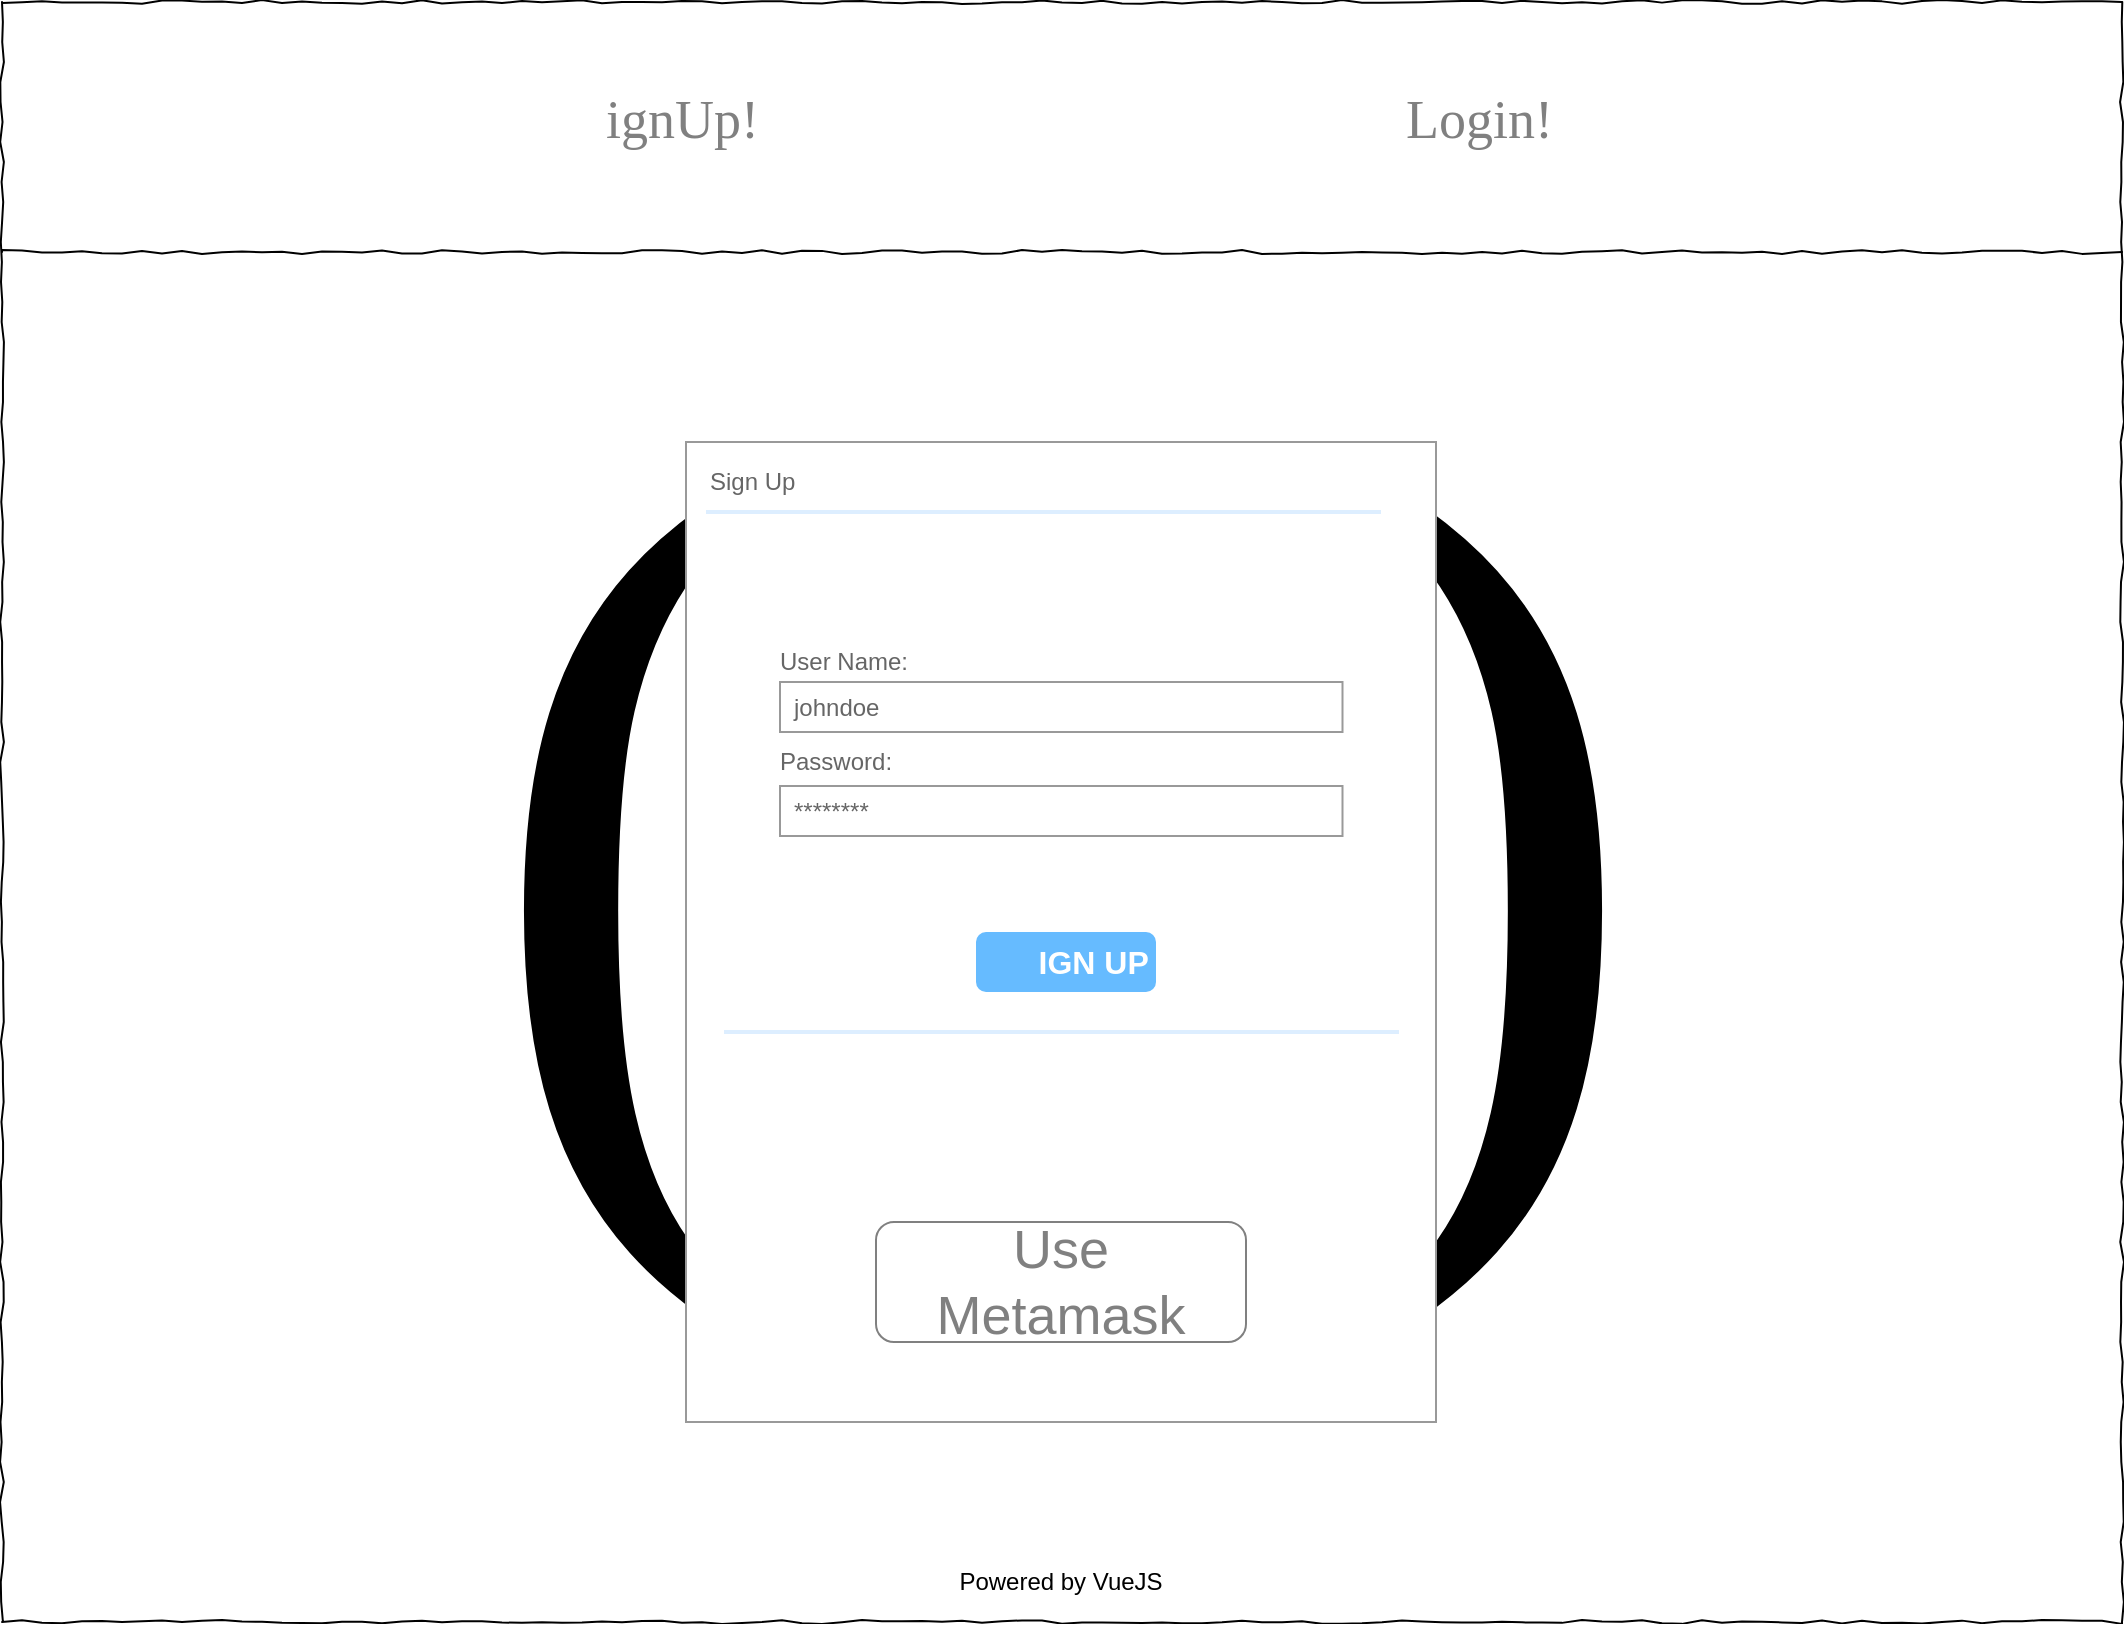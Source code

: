 <mxfile version="12.3.5" type="device" pages="1"><diagram name="Page-1" id="03018318-947c-dd8e-b7a3-06fadd420f32"><mxGraphModel dx="1408" dy="770" grid="1" gridSize="10" guides="1" tooltips="1" connect="1" arrows="1" fold="1" page="1" pageScale="1" pageWidth="1100" pageHeight="850" background="#ffffff" math="0" shadow="0"><root><mxCell id="0"/><mxCell id="1" parent="0"/><mxCell id="677b7b8949515195-1" value="" style="whiteSpace=wrap;html=1;rounded=0;shadow=0;labelBackgroundColor=none;strokeColor=#000000;strokeWidth=1;fillColor=none;fontFamily=Verdana;fontSize=12;fontColor=#000000;align=center;comic=1;" parent="1" vertex="1"><mxGeometry x="20" y="20" width="1060" height="810" as="geometry"/></mxCell><mxCell id="677b7b8949515195-9" value="" style="line;strokeWidth=1;html=1;rounded=0;shadow=0;labelBackgroundColor=none;fillColor=none;fontFamily=Verdana;fontSize=14;fontColor=#000000;align=center;comic=1;" parent="1" vertex="1"><mxGeometry x="20" y="140" width="1060" height="10" as="geometry"/></mxCell><mxCell id="677b7b8949515195-4" value="&lt;font style=&quot;font-size: 27px ; line-height: 120%&quot;&gt;ignUp!&lt;/font&gt;" style="text;html=1;points=[];align=left;verticalAlign=top;spacingTop=-4;fontSize=14;fontFamily=Verdana;labelBackgroundColor=#ffffff;fontColor=#808080;" parent="1" vertex="1"><mxGeometry x="319.5" y="60" width="85" height="40" as="geometry"/></mxCell><mxCell id="677b7b8949515195-5" value="&lt;font style=&quot;font-size: 27px&quot;&gt;Login!&lt;/font&gt;" style="text;html=1;points=[];align=left;verticalAlign=top;spacingTop=-4;fontSize=27;fontFamily=Verdana;labelBackgroundColor=#ffffff;fontColor=#808080;" parent="1" vertex="1"><mxGeometry x="720" y="60" width="85" height="40" as="geometry"/></mxCell><mxCell id="-x-Y5rPFUrFGev4KW4my-16" value="Powered by VueJS" style="text;html=1;strokeColor=none;fillColor=none;align=center;verticalAlign=middle;whiteSpace=wrap;rounded=0;" parent="1" vertex="1"><mxGeometry x="492" y="800" width="115" height="20" as="geometry"/></mxCell><mxCell id="i0x4FmxERZdtXc5FBTtB-1" value="&lt;font style=&quot;font-size: 500px&quot; face=&quot;Verdana&quot;&gt;(y)&lt;/font&gt;" style="text;html=1;align=center;verticalAlign=middle;resizable=0;points=[];;autosize=1;fontSize=27;" vertex="1" parent="1"><mxGeometry x="165" y="310" width="770" height="230" as="geometry"/></mxCell><mxCell id="i0x4FmxERZdtXc5FBTtB-4" value="" style="strokeWidth=1;shadow=0;dashed=0;align=center;html=1;shape=mxgraph.mockup.forms.rrect;rSize=0;strokeColor=#999999;fillColor=#ffffff;fontSize=27;" vertex="1" parent="1"><mxGeometry x="362" y="240" width="375" height="490" as="geometry"/></mxCell><mxCell id="i0x4FmxERZdtXc5FBTtB-5" value="Sign Up" style="strokeWidth=1;shadow=0;dashed=0;align=center;html=1;shape=mxgraph.mockup.forms.anchor;fontSize=12;fontColor=#666666;align=left;resizeWidth=1;spacingLeft=0;" vertex="1" parent="i0x4FmxERZdtXc5FBTtB-4"><mxGeometry width="187.5" height="20" relative="1" as="geometry"><mxPoint x="10" y="10" as="offset"/></mxGeometry></mxCell><mxCell id="i0x4FmxERZdtXc5FBTtB-6" value="" style="shape=line;strokeColor=#ddeeff;strokeWidth=2;html=1;resizeWidth=1;" vertex="1" parent="i0x4FmxERZdtXc5FBTtB-4"><mxGeometry width="337.5" height="10" relative="1" as="geometry"><mxPoint x="10" y="30" as="offset"/></mxGeometry></mxCell><mxCell id="i0x4FmxERZdtXc5FBTtB-7" value="User Name:" style="strokeWidth=1;shadow=0;dashed=0;align=center;html=1;shape=mxgraph.mockup.forms.anchor;fontSize=12;fontColor=#666666;align=left;resizeWidth=1;spacingLeft=0;" vertex="1" parent="i0x4FmxERZdtXc5FBTtB-4"><mxGeometry width="187.5" height="20" relative="1" as="geometry"><mxPoint x="45" y="100" as="offset"/></mxGeometry></mxCell><mxCell id="i0x4FmxERZdtXc5FBTtB-8" value="johndoe" style="strokeWidth=1;shadow=0;dashed=0;align=center;html=1;shape=mxgraph.mockup.forms.rrect;rSize=0;strokeColor=#999999;fontColor=#666666;align=left;spacingLeft=5;resizeWidth=1;" vertex="1" parent="i0x4FmxERZdtXc5FBTtB-4"><mxGeometry width="281.25" height="25" relative="1" as="geometry"><mxPoint x="47" y="120" as="offset"/></mxGeometry></mxCell><mxCell id="i0x4FmxERZdtXc5FBTtB-9" value="Password:" style="strokeWidth=1;shadow=0;dashed=0;align=center;html=1;shape=mxgraph.mockup.forms.anchor;fontSize=12;fontColor=#666666;align=left;resizeWidth=1;spacingLeft=0;" vertex="1" parent="i0x4FmxERZdtXc5FBTtB-4"><mxGeometry width="187.5" height="20" relative="1" as="geometry"><mxPoint x="45" y="150" as="offset"/></mxGeometry></mxCell><mxCell id="i0x4FmxERZdtXc5FBTtB-10" value="********" style="strokeWidth=1;shadow=0;dashed=0;align=center;html=1;shape=mxgraph.mockup.forms.rrect;rSize=0;strokeColor=#999999;fontColor=#666666;align=left;spacingLeft=5;resizeWidth=1;" vertex="1" parent="i0x4FmxERZdtXc5FBTtB-4"><mxGeometry width="281.25" height="25" relative="1" as="geometry"><mxPoint x="47" y="172" as="offset"/></mxGeometry></mxCell><mxCell id="i0x4FmxERZdtXc5FBTtB-13" value="" style="shape=line;strokeColor=#ddeeff;strokeWidth=2;html=1;resizeWidth=1;" vertex="1" parent="i0x4FmxERZdtXc5FBTtB-4"><mxGeometry y="1" width="337.5" height="10" relative="1" as="geometry"><mxPoint x="19" y="-200" as="offset"/></mxGeometry></mxCell><mxCell id="i0x4FmxERZdtXc5FBTtB-15" value="&amp;nbsp; &amp;nbsp; &amp;nbsp; IGN UP" style="strokeWidth=1;shadow=0;dashed=0;align=center;html=1;shape=mxgraph.mockup.forms.rrect;rSize=5;strokeColor=none;fontColor=#ffffff;fillColor=#66bbff;fontSize=16;fontStyle=1;" vertex="1" parent="i0x4FmxERZdtXc5FBTtB-4"><mxGeometry y="1" width="90" height="30" relative="1" as="geometry"><mxPoint x="145" y="-245" as="offset"/></mxGeometry></mxCell><mxCell id="i0x4FmxERZdtXc5FBTtB-17" value="&lt;font color=&quot;#808080&quot;&gt;Use &lt;br&gt;Metamask&lt;/font&gt;" style="rounded=1;whiteSpace=wrap;html=1;fontSize=27;strokeColor=#808080;" vertex="1" parent="i0x4FmxERZdtXc5FBTtB-4"><mxGeometry x="95" y="390" width="185" height="60" as="geometry"/></mxCell><mxCell id="i0x4FmxERZdtXc5FBTtB-24" value="" style="shape=image;html=1;verticalAlign=top;verticalLabelPosition=bottom;labelBackgroundColor=#ffffff;imageAspect=0;aspect=fixed;image=https://cdn4.iconfinder.com/data/icons/evil-icons-user-interface/64/like-128.png;strokeColor=#808080;fontSize=27;fontColor=#808080;" vertex="1" parent="i0x4FmxERZdtXc5FBTtB-4"><mxGeometry x="148" y="245" width="28" height="28" as="geometry"/></mxCell><mxCell id="i0x4FmxERZdtXc5FBTtB-22" value="" style="shape=image;html=1;verticalAlign=top;verticalLabelPosition=bottom;labelBackgroundColor=#ffffff;imageAspect=0;aspect=fixed;image=https://cdn4.iconfinder.com/data/icons/48-bubbles/48/33.Thumbs-Up-128.png;strokeColor=#808080;fontSize=27;fontColor=#808080;" vertex="1" parent="1"><mxGeometry x="285.5" y="60" width="34" height="34" as="geometry"/></mxCell></root></mxGraphModel></diagram></mxfile>